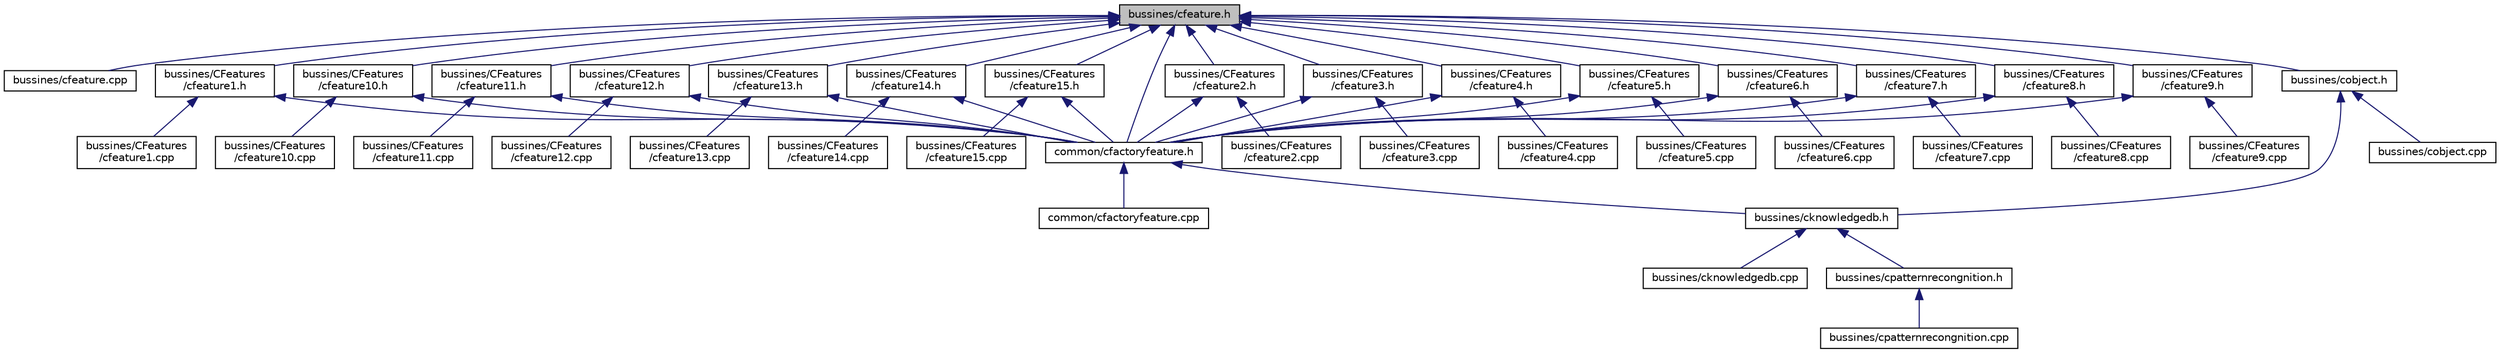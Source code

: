 digraph "bussines/cfeature.h"
{
  edge [fontname="Helvetica",fontsize="10",labelfontname="Helvetica",labelfontsize="10"];
  node [fontname="Helvetica",fontsize="10",shape=record];
  Node1 [label="bussines/cfeature.h",height=0.2,width=0.4,color="black", fillcolor="grey75", style="filled" fontcolor="black"];
  Node1 -> Node2 [dir="back",color="midnightblue",fontsize="10",style="solid"];
  Node2 [label="bussines/cfeature.cpp",height=0.2,width=0.4,color="black", fillcolor="white", style="filled",URL="$cfeature_8cpp.html"];
  Node1 -> Node3 [dir="back",color="midnightblue",fontsize="10",style="solid"];
  Node3 [label="bussines/CFeatures\l/cfeature1.h",height=0.2,width=0.4,color="black", fillcolor="white", style="filled",URL="$cfeature1_8h.html"];
  Node3 -> Node4 [dir="back",color="midnightblue",fontsize="10",style="solid"];
  Node4 [label="bussines/CFeatures\l/cfeature1.cpp",height=0.2,width=0.4,color="black", fillcolor="white", style="filled",URL="$cfeature1_8cpp.html"];
  Node3 -> Node5 [dir="back",color="midnightblue",fontsize="10",style="solid"];
  Node5 [label="common/cfactoryfeature.h",height=0.2,width=0.4,color="black", fillcolor="white", style="filled",URL="$cfactoryfeature_8h.html"];
  Node5 -> Node6 [dir="back",color="midnightblue",fontsize="10",style="solid"];
  Node6 [label="bussines/cknowledgedb.h",height=0.2,width=0.4,color="black", fillcolor="white", style="filled",URL="$cknowledgedb_8h.html"];
  Node6 -> Node7 [dir="back",color="midnightblue",fontsize="10",style="solid"];
  Node7 [label="bussines/cknowledgedb.cpp",height=0.2,width=0.4,color="black", fillcolor="white", style="filled",URL="$cknowledgedb_8cpp.html"];
  Node6 -> Node8 [dir="back",color="midnightblue",fontsize="10",style="solid"];
  Node8 [label="bussines/cpatternrecongnition.h",height=0.2,width=0.4,color="black", fillcolor="white", style="filled",URL="$cpatternrecongnition_8h.html"];
  Node8 -> Node9 [dir="back",color="midnightblue",fontsize="10",style="solid"];
  Node9 [label="bussines/cpatternrecongnition.cpp",height=0.2,width=0.4,color="black", fillcolor="white", style="filled",URL="$cpatternrecongnition_8cpp.html"];
  Node5 -> Node10 [dir="back",color="midnightblue",fontsize="10",style="solid"];
  Node10 [label="common/cfactoryfeature.cpp",height=0.2,width=0.4,color="black", fillcolor="white", style="filled",URL="$cfactoryfeature_8cpp.html"];
  Node1 -> Node11 [dir="back",color="midnightblue",fontsize="10",style="solid"];
  Node11 [label="bussines/CFeatures\l/cfeature10.h",height=0.2,width=0.4,color="black", fillcolor="white", style="filled",URL="$cfeature10_8h.html"];
  Node11 -> Node12 [dir="back",color="midnightblue",fontsize="10",style="solid"];
  Node12 [label="bussines/CFeatures\l/cfeature10.cpp",height=0.2,width=0.4,color="black", fillcolor="white", style="filled",URL="$cfeature10_8cpp.html"];
  Node11 -> Node5 [dir="back",color="midnightblue",fontsize="10",style="solid"];
  Node1 -> Node13 [dir="back",color="midnightblue",fontsize="10",style="solid"];
  Node13 [label="bussines/CFeatures\l/cfeature11.h",height=0.2,width=0.4,color="black", fillcolor="white", style="filled",URL="$cfeature11_8h.html"];
  Node13 -> Node14 [dir="back",color="midnightblue",fontsize="10",style="solid"];
  Node14 [label="bussines/CFeatures\l/cfeature11.cpp",height=0.2,width=0.4,color="black", fillcolor="white", style="filled",URL="$cfeature11_8cpp.html"];
  Node13 -> Node5 [dir="back",color="midnightblue",fontsize="10",style="solid"];
  Node1 -> Node15 [dir="back",color="midnightblue",fontsize="10",style="solid"];
  Node15 [label="bussines/CFeatures\l/cfeature12.h",height=0.2,width=0.4,color="black", fillcolor="white", style="filled",URL="$cfeature12_8h.html"];
  Node15 -> Node16 [dir="back",color="midnightblue",fontsize="10",style="solid"];
  Node16 [label="bussines/CFeatures\l/cfeature12.cpp",height=0.2,width=0.4,color="black", fillcolor="white", style="filled",URL="$cfeature12_8cpp.html"];
  Node15 -> Node5 [dir="back",color="midnightblue",fontsize="10",style="solid"];
  Node1 -> Node17 [dir="back",color="midnightblue",fontsize="10",style="solid"];
  Node17 [label="bussines/CFeatures\l/cfeature13.h",height=0.2,width=0.4,color="black", fillcolor="white", style="filled",URL="$cfeature13_8h.html"];
  Node17 -> Node18 [dir="back",color="midnightblue",fontsize="10",style="solid"];
  Node18 [label="bussines/CFeatures\l/cfeature13.cpp",height=0.2,width=0.4,color="black", fillcolor="white", style="filled",URL="$cfeature13_8cpp.html"];
  Node17 -> Node5 [dir="back",color="midnightblue",fontsize="10",style="solid"];
  Node1 -> Node19 [dir="back",color="midnightblue",fontsize="10",style="solid"];
  Node19 [label="bussines/CFeatures\l/cfeature14.h",height=0.2,width=0.4,color="black", fillcolor="white", style="filled",URL="$cfeature14_8h.html"];
  Node19 -> Node20 [dir="back",color="midnightblue",fontsize="10",style="solid"];
  Node20 [label="bussines/CFeatures\l/cfeature14.cpp",height=0.2,width=0.4,color="black", fillcolor="white", style="filled",URL="$cfeature14_8cpp.html"];
  Node19 -> Node5 [dir="back",color="midnightblue",fontsize="10",style="solid"];
  Node1 -> Node21 [dir="back",color="midnightblue",fontsize="10",style="solid"];
  Node21 [label="bussines/CFeatures\l/cfeature15.h",height=0.2,width=0.4,color="black", fillcolor="white", style="filled",URL="$cfeature15_8h.html"];
  Node21 -> Node22 [dir="back",color="midnightblue",fontsize="10",style="solid"];
  Node22 [label="bussines/CFeatures\l/cfeature15.cpp",height=0.2,width=0.4,color="black", fillcolor="white", style="filled",URL="$cfeature15_8cpp.html"];
  Node21 -> Node5 [dir="back",color="midnightblue",fontsize="10",style="solid"];
  Node1 -> Node23 [dir="back",color="midnightblue",fontsize="10",style="solid"];
  Node23 [label="bussines/CFeatures\l/cfeature2.h",height=0.2,width=0.4,color="black", fillcolor="white", style="filled",URL="$cfeature2_8h.html"];
  Node23 -> Node24 [dir="back",color="midnightblue",fontsize="10",style="solid"];
  Node24 [label="bussines/CFeatures\l/cfeature2.cpp",height=0.2,width=0.4,color="black", fillcolor="white", style="filled",URL="$cfeature2_8cpp.html"];
  Node23 -> Node5 [dir="back",color="midnightblue",fontsize="10",style="solid"];
  Node1 -> Node25 [dir="back",color="midnightblue",fontsize="10",style="solid"];
  Node25 [label="bussines/CFeatures\l/cfeature3.h",height=0.2,width=0.4,color="black", fillcolor="white", style="filled",URL="$cfeature3_8h.html"];
  Node25 -> Node26 [dir="back",color="midnightblue",fontsize="10",style="solid"];
  Node26 [label="bussines/CFeatures\l/cfeature3.cpp",height=0.2,width=0.4,color="black", fillcolor="white", style="filled",URL="$cfeature3_8cpp.html"];
  Node25 -> Node5 [dir="back",color="midnightblue",fontsize="10",style="solid"];
  Node1 -> Node27 [dir="back",color="midnightblue",fontsize="10",style="solid"];
  Node27 [label="bussines/CFeatures\l/cfeature4.h",height=0.2,width=0.4,color="black", fillcolor="white", style="filled",URL="$cfeature4_8h.html"];
  Node27 -> Node28 [dir="back",color="midnightblue",fontsize="10",style="solid"];
  Node28 [label="bussines/CFeatures\l/cfeature4.cpp",height=0.2,width=0.4,color="black", fillcolor="white", style="filled",URL="$cfeature4_8cpp.html"];
  Node27 -> Node5 [dir="back",color="midnightblue",fontsize="10",style="solid"];
  Node1 -> Node29 [dir="back",color="midnightblue",fontsize="10",style="solid"];
  Node29 [label="bussines/CFeatures\l/cfeature5.h",height=0.2,width=0.4,color="black", fillcolor="white", style="filled",URL="$cfeature5_8h.html"];
  Node29 -> Node30 [dir="back",color="midnightblue",fontsize="10",style="solid"];
  Node30 [label="bussines/CFeatures\l/cfeature5.cpp",height=0.2,width=0.4,color="black", fillcolor="white", style="filled",URL="$cfeature5_8cpp.html"];
  Node29 -> Node5 [dir="back",color="midnightblue",fontsize="10",style="solid"];
  Node1 -> Node31 [dir="back",color="midnightblue",fontsize="10",style="solid"];
  Node31 [label="bussines/CFeatures\l/cfeature6.h",height=0.2,width=0.4,color="black", fillcolor="white", style="filled",URL="$cfeature6_8h.html"];
  Node31 -> Node32 [dir="back",color="midnightblue",fontsize="10",style="solid"];
  Node32 [label="bussines/CFeatures\l/cfeature6.cpp",height=0.2,width=0.4,color="black", fillcolor="white", style="filled",URL="$cfeature6_8cpp.html"];
  Node31 -> Node5 [dir="back",color="midnightblue",fontsize="10",style="solid"];
  Node1 -> Node33 [dir="back",color="midnightblue",fontsize="10",style="solid"];
  Node33 [label="bussines/CFeatures\l/cfeature7.h",height=0.2,width=0.4,color="black", fillcolor="white", style="filled",URL="$cfeature7_8h.html"];
  Node33 -> Node34 [dir="back",color="midnightblue",fontsize="10",style="solid"];
  Node34 [label="bussines/CFeatures\l/cfeature7.cpp",height=0.2,width=0.4,color="black", fillcolor="white", style="filled",URL="$cfeature7_8cpp.html"];
  Node33 -> Node5 [dir="back",color="midnightblue",fontsize="10",style="solid"];
  Node1 -> Node35 [dir="back",color="midnightblue",fontsize="10",style="solid"];
  Node35 [label="bussines/CFeatures\l/cfeature8.h",height=0.2,width=0.4,color="black", fillcolor="white", style="filled",URL="$cfeature8_8h.html"];
  Node35 -> Node36 [dir="back",color="midnightblue",fontsize="10",style="solid"];
  Node36 [label="bussines/CFeatures\l/cfeature8.cpp",height=0.2,width=0.4,color="black", fillcolor="white", style="filled",URL="$cfeature8_8cpp.html"];
  Node35 -> Node5 [dir="back",color="midnightblue",fontsize="10",style="solid"];
  Node1 -> Node37 [dir="back",color="midnightblue",fontsize="10",style="solid"];
  Node37 [label="bussines/CFeatures\l/cfeature9.h",height=0.2,width=0.4,color="black", fillcolor="white", style="filled",URL="$cfeature9_8h.html"];
  Node37 -> Node38 [dir="back",color="midnightblue",fontsize="10",style="solid"];
  Node38 [label="bussines/CFeatures\l/cfeature9.cpp",height=0.2,width=0.4,color="black", fillcolor="white", style="filled",URL="$cfeature9_8cpp.html"];
  Node37 -> Node5 [dir="back",color="midnightblue",fontsize="10",style="solid"];
  Node1 -> Node39 [dir="back",color="midnightblue",fontsize="10",style="solid"];
  Node39 [label="bussines/cobject.h",height=0.2,width=0.4,color="black", fillcolor="white", style="filled",URL="$cobject_8h.html"];
  Node39 -> Node6 [dir="back",color="midnightblue",fontsize="10",style="solid"];
  Node39 -> Node40 [dir="back",color="midnightblue",fontsize="10",style="solid"];
  Node40 [label="bussines/cobject.cpp",height=0.2,width=0.4,color="black", fillcolor="white", style="filled",URL="$cobject_8cpp.html"];
  Node1 -> Node5 [dir="back",color="midnightblue",fontsize="10",style="solid"];
}
